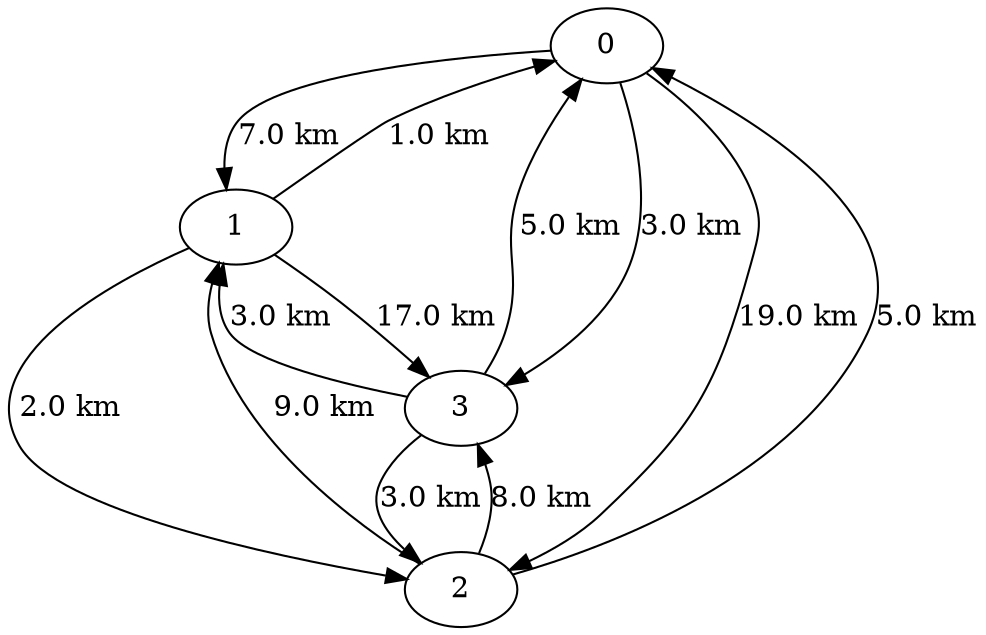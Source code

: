 digraph MY_LAB_07 {
0 -> 1 [label="7.0 km"];
0 -> 2 [label="19.0 km"];
0 -> 3 [label="3.0 km"];
1 -> 0 [label="1.0 km"];
1 -> 2 [label="2.0 km"];
1 -> 3 [label="17.0 km"];
2 -> 0 [label="5.0 km"];
2 -> 1 [label="9.0 km"];
2 -> 3 [label="8.0 km"];
3 -> 0 [label="5.0 km"];
3 -> 1 [label="3.0 km"];
3 -> 2 [label="3.0 km"];
}
